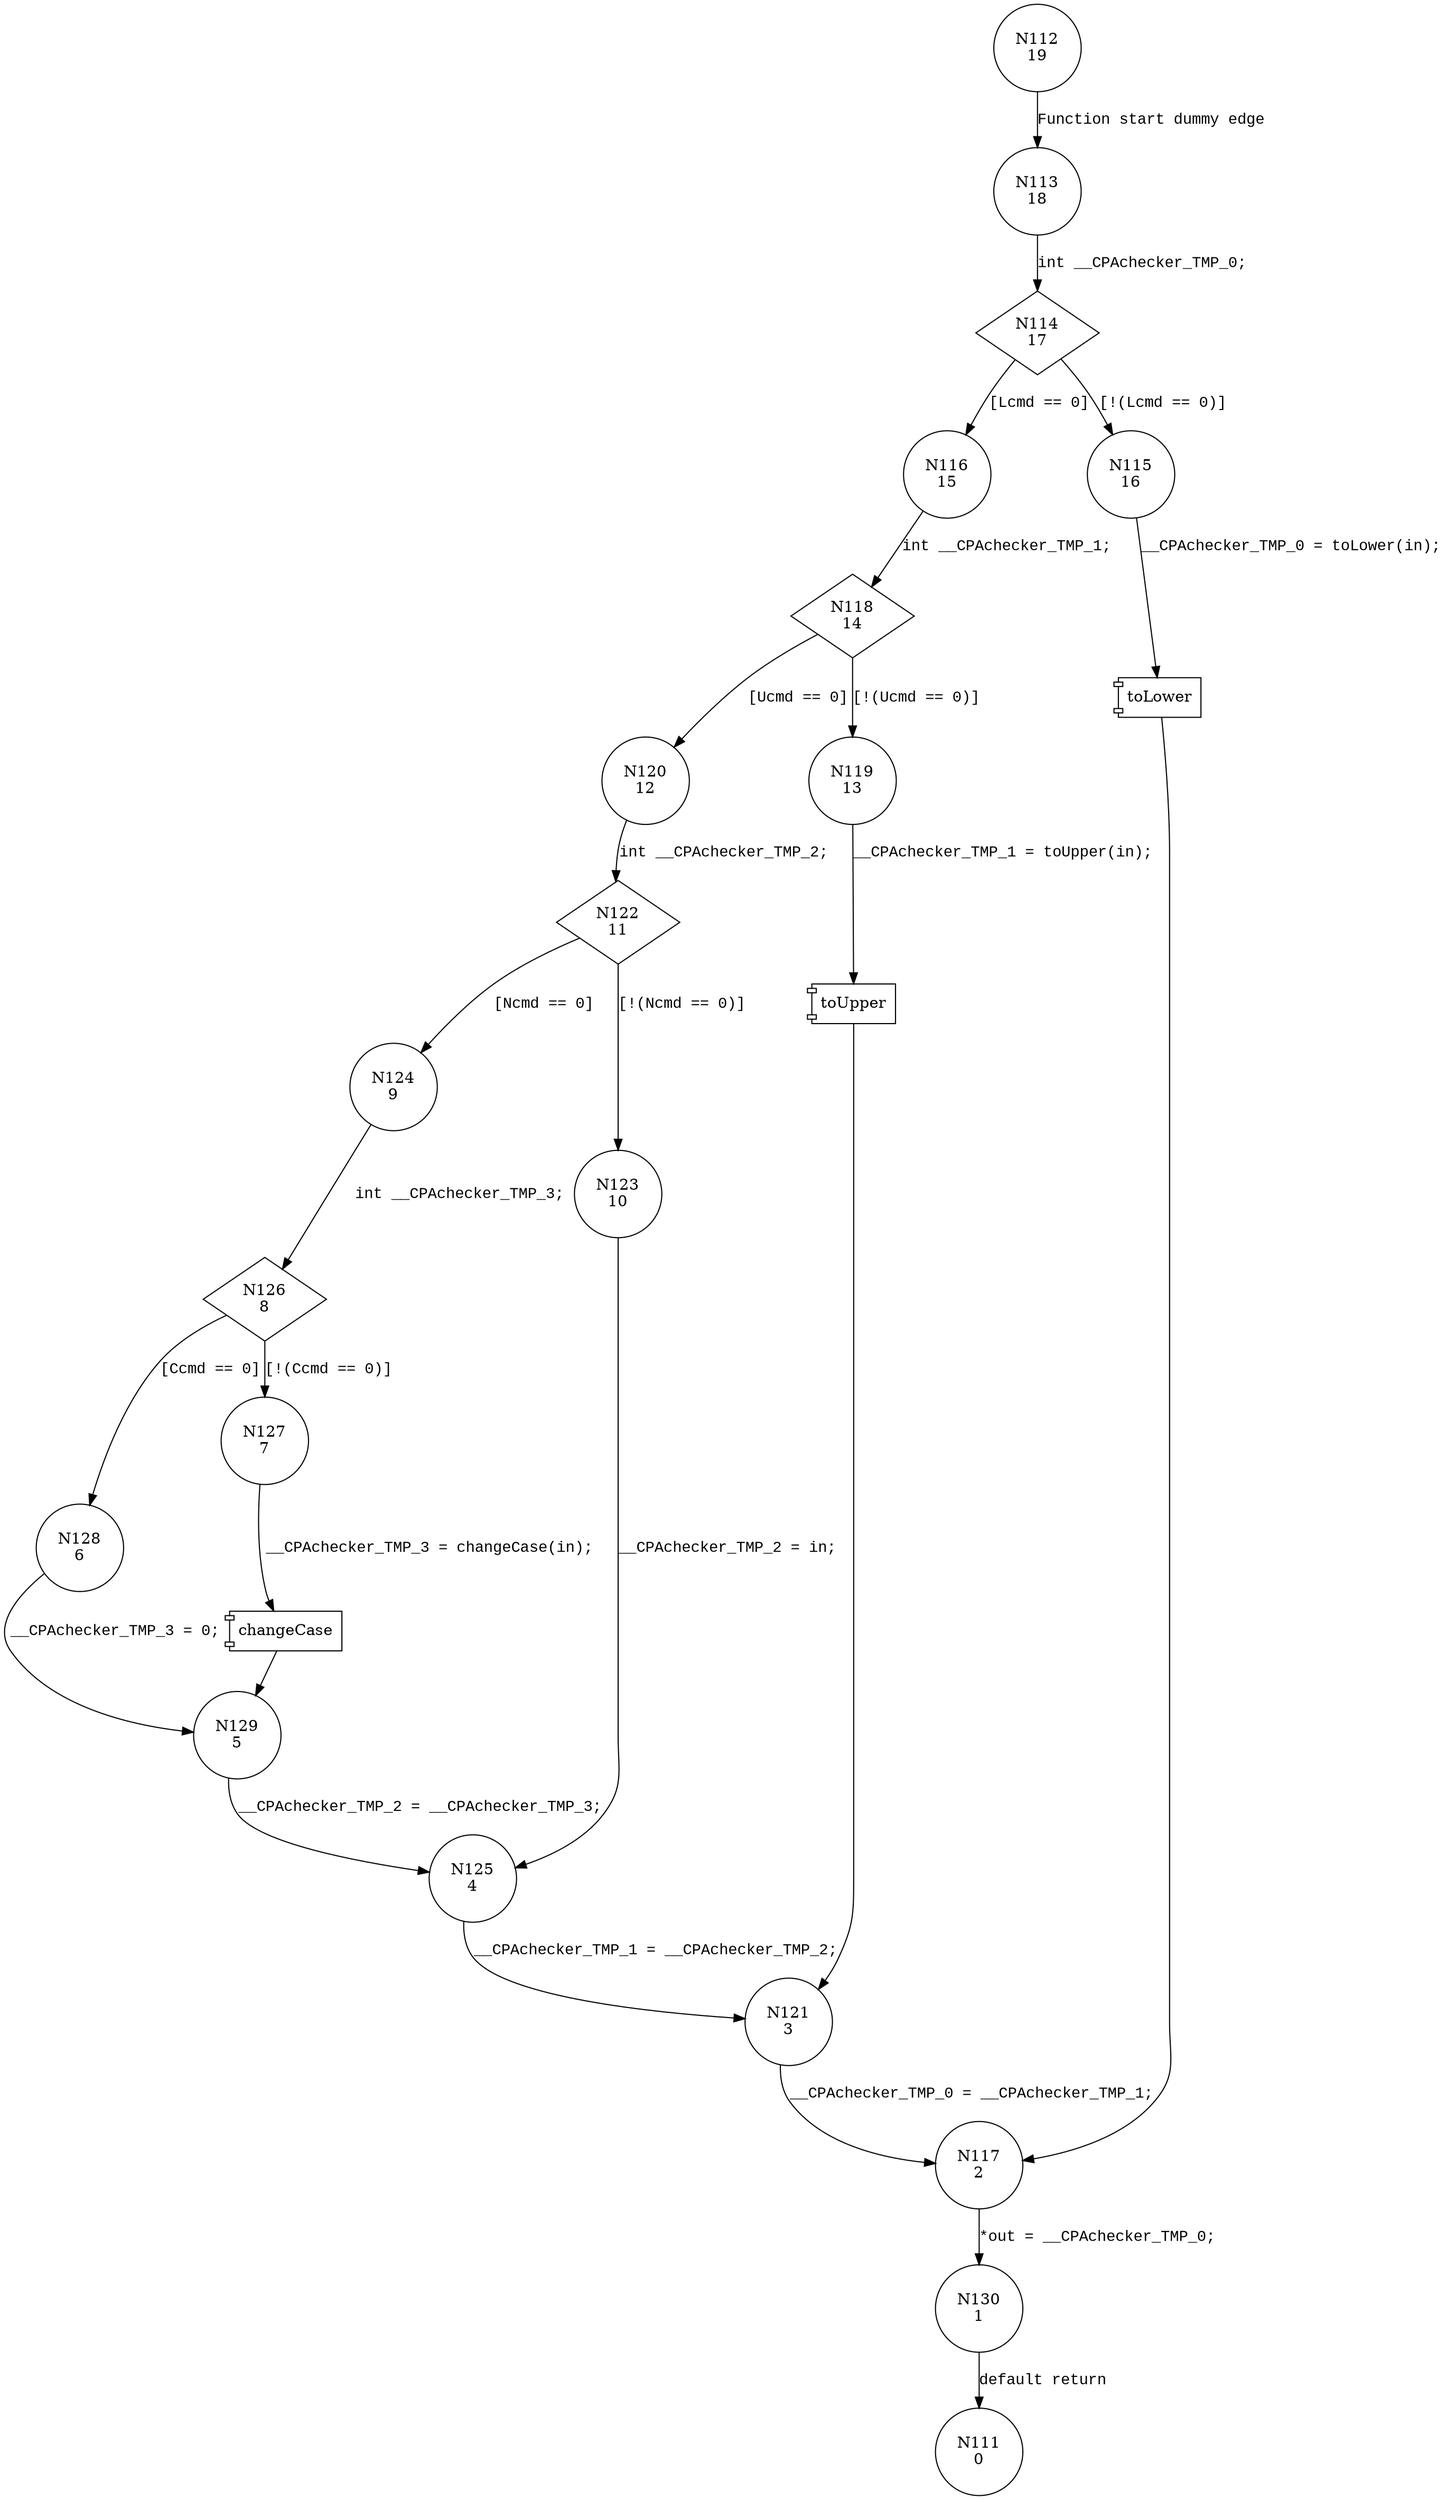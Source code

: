 digraph transform {
112 [shape="circle" label="N112\n19"]
113 [shape="circle" label="N113\n18"]
114 [shape="diamond" label="N114\n17"]
116 [shape="circle" label="N116\n15"]
115 [shape="circle" label="N115\n16"]
117 [shape="circle" label="N117\n2"]
130 [shape="circle" label="N130\n1"]
118 [shape="diamond" label="N118\n14"]
120 [shape="circle" label="N120\n12"]
119 [shape="circle" label="N119\n13"]
121 [shape="circle" label="N121\n3"]
122 [shape="diamond" label="N122\n11"]
124 [shape="circle" label="N124\n9"]
123 [shape="circle" label="N123\n10"]
125 [shape="circle" label="N125\n4"]
126 [shape="diamond" label="N126\n8"]
128 [shape="circle" label="N128\n6"]
127 [shape="circle" label="N127\n7"]
129 [shape="circle" label="N129\n5"]
111 [shape="circle" label="N111\n0"]
112 -> 113 [label="Function start dummy edge" fontname="Courier New"]
114 -> 116 [label="[Lcmd == 0]" fontname="Courier New"]
114 -> 115 [label="[!(Lcmd == 0)]" fontname="Courier New"]
100001 [shape="component" label="toLower"]
115 -> 100001 [label="__CPAchecker_TMP_0 = toLower(in);" fontname="Courier New"]
100001 -> 117 [label="" fontname="Courier New"]
117 -> 130 [label="*out = __CPAchecker_TMP_0;" fontname="Courier New"]
116 -> 118 [label="int __CPAchecker_TMP_1;" fontname="Courier New"]
118 -> 120 [label="[Ucmd == 0]" fontname="Courier New"]
118 -> 119 [label="[!(Ucmd == 0)]" fontname="Courier New"]
100002 [shape="component" label="toUpper"]
119 -> 100002 [label="__CPAchecker_TMP_1 = toUpper(in);" fontname="Courier New"]
100002 -> 121 [label="" fontname="Courier New"]
121 -> 117 [label="__CPAchecker_TMP_0 = __CPAchecker_TMP_1;" fontname="Courier New"]
122 -> 124 [label="[Ncmd == 0]" fontname="Courier New"]
122 -> 123 [label="[!(Ncmd == 0)]" fontname="Courier New"]
125 -> 121 [label="__CPAchecker_TMP_1 = __CPAchecker_TMP_2;" fontname="Courier New"]
126 -> 128 [label="[Ccmd == 0]" fontname="Courier New"]
126 -> 127 [label="[!(Ccmd == 0)]" fontname="Courier New"]
100003 [shape="component" label="changeCase"]
127 -> 100003 [label="__CPAchecker_TMP_3 = changeCase(in);" fontname="Courier New"]
100003 -> 129 [label="" fontname="Courier New"]
129 -> 125 [label="__CPAchecker_TMP_2 = __CPAchecker_TMP_3;" fontname="Courier New"]
113 -> 114 [label="int __CPAchecker_TMP_0;" fontname="Courier New"]
130 -> 111 [label="default return" fontname="Courier New"]
120 -> 122 [label="int __CPAchecker_TMP_2;" fontname="Courier New"]
123 -> 125 [label="__CPAchecker_TMP_2 = in;" fontname="Courier New"]
124 -> 126 [label="int __CPAchecker_TMP_3;" fontname="Courier New"]
128 -> 129 [label="__CPAchecker_TMP_3 = 0;" fontname="Courier New"]
}